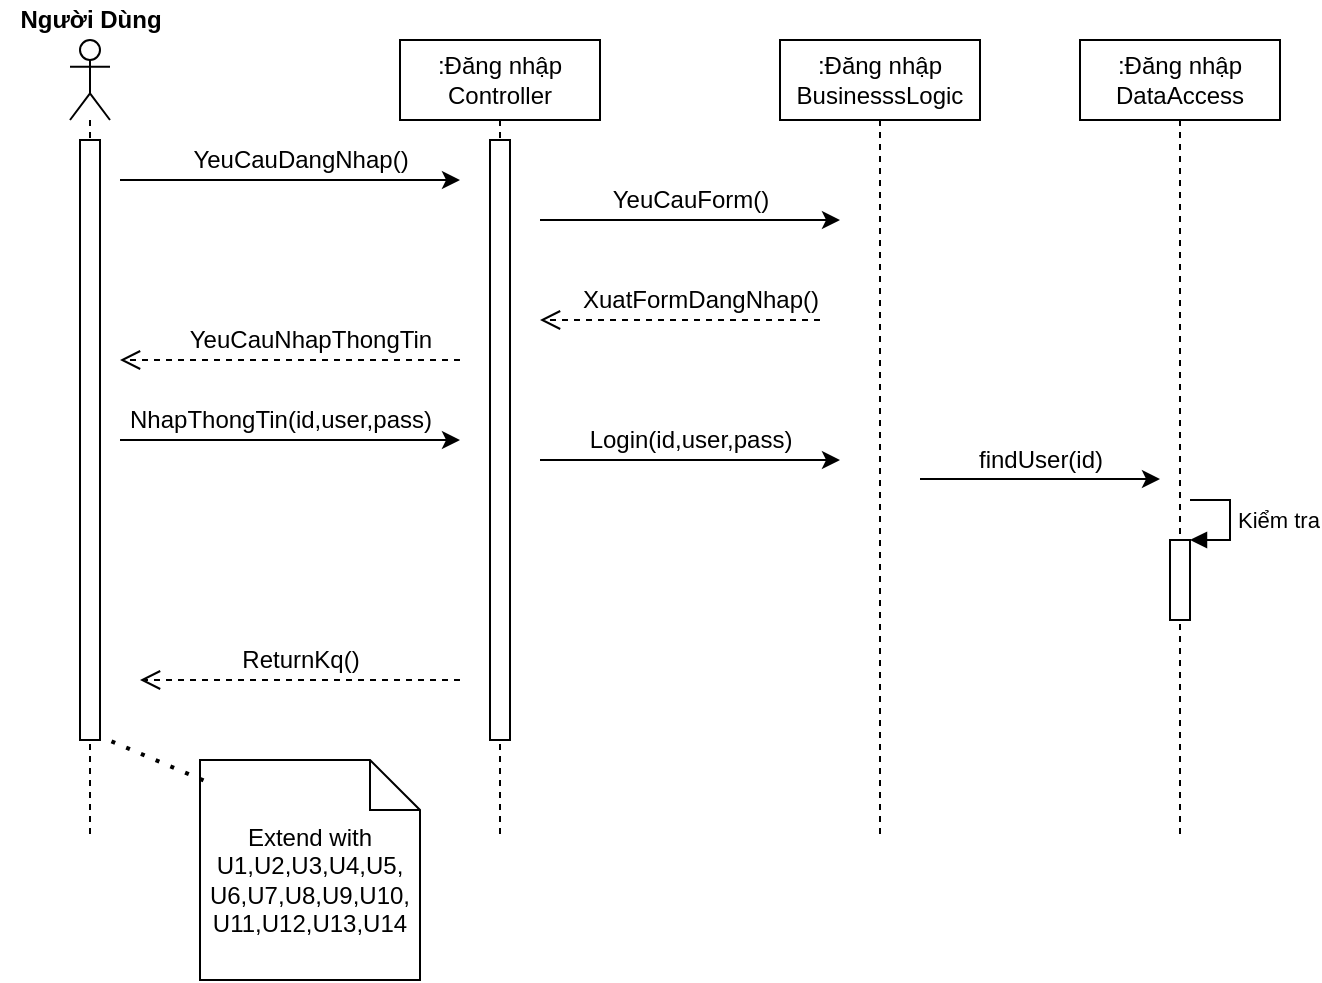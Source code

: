 <mxfile version="15.9.4" type="github">
  <diagram id="W_0u3TCXlt2y3ElXl8L4" name="Page-1">
    <mxGraphModel dx="2105" dy="547" grid="1" gridSize="10" guides="1" tooltips="1" connect="1" arrows="1" fold="1" page="1" pageScale="1" pageWidth="827" pageHeight="1169" math="0" shadow="0">
      <root>
        <mxCell id="0" />
        <mxCell id="1" parent="0" />
        <mxCell id="emeGWKnOM9Sui3QthaXl-1" value="" style="shape=umlLifeline;participant=umlActor;perimeter=lifelinePerimeter;whiteSpace=wrap;html=1;container=1;collapsible=0;recursiveResize=0;verticalAlign=top;spacingTop=36;outlineConnect=0;" parent="1" vertex="1">
          <mxGeometry x="25" y="40" width="20" height="400" as="geometry" />
        </mxCell>
        <mxCell id="emeGWKnOM9Sui3QthaXl-7" value="" style="html=1;points=[];perimeter=orthogonalPerimeter;" parent="emeGWKnOM9Sui3QthaXl-1" vertex="1">
          <mxGeometry x="5" y="50" width="10" height="300" as="geometry" />
        </mxCell>
        <mxCell id="emeGWKnOM9Sui3QthaXl-2" value="&lt;b&gt;Người Dùng&lt;/b&gt;" style="text;html=1;align=center;verticalAlign=middle;resizable=0;points=[];autosize=1;strokeColor=none;fillColor=none;" parent="1" vertex="1">
          <mxGeometry x="-10" y="20" width="90" height="20" as="geometry" />
        </mxCell>
        <mxCell id="emeGWKnOM9Sui3QthaXl-3" value=":Đăng nhập&lt;br&gt;Controller" style="shape=umlLifeline;perimeter=lifelinePerimeter;whiteSpace=wrap;html=1;container=1;collapsible=0;recursiveResize=0;outlineConnect=0;" parent="1" vertex="1">
          <mxGeometry x="190" y="40" width="100" height="400" as="geometry" />
        </mxCell>
        <mxCell id="emeGWKnOM9Sui3QthaXl-8" value="" style="html=1;points=[];perimeter=orthogonalPerimeter;" parent="emeGWKnOM9Sui3QthaXl-3" vertex="1">
          <mxGeometry x="45" y="50" width="10" height="300" as="geometry" />
        </mxCell>
        <mxCell id="emeGWKnOM9Sui3QthaXl-4" value=":Đăng nhập&lt;br&gt;BusinesssLogic" style="shape=umlLifeline;perimeter=lifelinePerimeter;whiteSpace=wrap;html=1;container=1;collapsible=0;recursiveResize=0;outlineConnect=0;" parent="1" vertex="1">
          <mxGeometry x="380" y="40" width="100" height="400" as="geometry" />
        </mxCell>
        <mxCell id="emeGWKnOM9Sui3QthaXl-5" value=":Đăng nhập&lt;br&gt;DataAccess" style="shape=umlLifeline;perimeter=lifelinePerimeter;whiteSpace=wrap;html=1;container=1;collapsible=0;recursiveResize=0;outlineConnect=0;" parent="1" vertex="1">
          <mxGeometry x="530" y="40" width="100" height="400" as="geometry" />
        </mxCell>
        <mxCell id="emeGWKnOM9Sui3QthaXl-15" value="" style="html=1;points=[];perimeter=orthogonalPerimeter;" parent="emeGWKnOM9Sui3QthaXl-5" vertex="1">
          <mxGeometry x="45" y="250" width="10" height="40" as="geometry" />
        </mxCell>
        <mxCell id="emeGWKnOM9Sui3QthaXl-16" value="Kiểm tra" style="edgeStyle=orthogonalEdgeStyle;html=1;align=left;spacingLeft=2;endArrow=block;rounded=0;entryX=1;entryY=0;" parent="emeGWKnOM9Sui3QthaXl-5" target="emeGWKnOM9Sui3QthaXl-15" edge="1">
          <mxGeometry relative="1" as="geometry">
            <mxPoint x="55" y="230" as="sourcePoint" />
            <Array as="points">
              <mxPoint x="75" y="230" />
            </Array>
          </mxGeometry>
        </mxCell>
        <mxCell id="emeGWKnOM9Sui3QthaXl-6" value="" style="endArrow=classic;html=1;rounded=0;" parent="1" edge="1">
          <mxGeometry width="50" height="50" relative="1" as="geometry">
            <mxPoint x="50" y="110" as="sourcePoint" />
            <mxPoint x="220" y="110" as="targetPoint" />
          </mxGeometry>
        </mxCell>
        <mxCell id="emeGWKnOM9Sui3QthaXl-9" value="" style="endArrow=classic;html=1;rounded=0;" parent="1" edge="1">
          <mxGeometry width="50" height="50" relative="1" as="geometry">
            <mxPoint x="260" y="130" as="sourcePoint" />
            <mxPoint x="410" y="130" as="targetPoint" />
          </mxGeometry>
        </mxCell>
        <mxCell id="emeGWKnOM9Sui3QthaXl-10" value="" style="html=1;verticalAlign=bottom;endArrow=open;dashed=1;endSize=8;rounded=0;" parent="1" edge="1">
          <mxGeometry relative="1" as="geometry">
            <mxPoint x="400" y="180" as="sourcePoint" />
            <mxPoint x="260" y="180" as="targetPoint" />
          </mxGeometry>
        </mxCell>
        <mxCell id="emeGWKnOM9Sui3QthaXl-11" value="" style="html=1;verticalAlign=bottom;endArrow=open;dashed=1;endSize=8;rounded=0;" parent="1" edge="1">
          <mxGeometry relative="1" as="geometry">
            <mxPoint x="220" y="200" as="sourcePoint" />
            <mxPoint x="50" y="200" as="targetPoint" />
          </mxGeometry>
        </mxCell>
        <mxCell id="emeGWKnOM9Sui3QthaXl-12" value="" style="endArrow=classic;html=1;rounded=0;" parent="1" edge="1">
          <mxGeometry width="50" height="50" relative="1" as="geometry">
            <mxPoint x="50" y="240" as="sourcePoint" />
            <mxPoint x="220" y="240" as="targetPoint" />
          </mxGeometry>
        </mxCell>
        <mxCell id="emeGWKnOM9Sui3QthaXl-13" value="" style="endArrow=classic;html=1;rounded=0;" parent="1" edge="1">
          <mxGeometry width="50" height="50" relative="1" as="geometry">
            <mxPoint x="260" y="250" as="sourcePoint" />
            <mxPoint x="410" y="250" as="targetPoint" />
          </mxGeometry>
        </mxCell>
        <mxCell id="emeGWKnOM9Sui3QthaXl-14" value="" style="endArrow=classic;html=1;rounded=0;" parent="1" edge="1">
          <mxGeometry width="50" height="50" relative="1" as="geometry">
            <mxPoint x="450" y="259.5" as="sourcePoint" />
            <mxPoint x="570" y="259.5" as="targetPoint" />
          </mxGeometry>
        </mxCell>
        <mxCell id="emeGWKnOM9Sui3QthaXl-20" value="YeuCauDangNhap()" style="text;html=1;align=center;verticalAlign=middle;resizable=0;points=[];autosize=1;strokeColor=none;fillColor=none;" parent="1" vertex="1">
          <mxGeometry x="80" y="90" width="120" height="20" as="geometry" />
        </mxCell>
        <mxCell id="emeGWKnOM9Sui3QthaXl-21" value="YeuCauForm()" style="text;html=1;align=center;verticalAlign=middle;resizable=0;points=[];autosize=1;strokeColor=none;fillColor=none;" parent="1" vertex="1">
          <mxGeometry x="290" y="110" width="90" height="20" as="geometry" />
        </mxCell>
        <mxCell id="emeGWKnOM9Sui3QthaXl-22" value="XuatFormDangNhap()" style="text;html=1;align=center;verticalAlign=middle;resizable=0;points=[];autosize=1;strokeColor=none;fillColor=none;" parent="1" vertex="1">
          <mxGeometry x="275" y="160" width="130" height="20" as="geometry" />
        </mxCell>
        <mxCell id="emeGWKnOM9Sui3QthaXl-23" value="YeuCauNhapThongTin" style="text;html=1;align=center;verticalAlign=middle;resizable=0;points=[];autosize=1;strokeColor=none;fillColor=none;" parent="1" vertex="1">
          <mxGeometry x="75" y="180" width="140" height="20" as="geometry" />
        </mxCell>
        <mxCell id="emeGWKnOM9Sui3QthaXl-25" value="NhapThongTin(id,user,pass)" style="text;html=1;align=center;verticalAlign=middle;resizable=0;points=[];autosize=1;strokeColor=none;fillColor=none;" parent="1" vertex="1">
          <mxGeometry x="45" y="220" width="170" height="20" as="geometry" />
        </mxCell>
        <mxCell id="emeGWKnOM9Sui3QthaXl-29" value="Login(id,user,pass)" style="text;html=1;align=center;verticalAlign=middle;resizable=0;points=[];autosize=1;strokeColor=none;fillColor=none;" parent="1" vertex="1">
          <mxGeometry x="275" y="230" width="120" height="20" as="geometry" />
        </mxCell>
        <mxCell id="emeGWKnOM9Sui3QthaXl-30" value="findUser(id)" style="text;html=1;align=center;verticalAlign=middle;resizable=0;points=[];autosize=1;strokeColor=none;fillColor=none;" parent="1" vertex="1">
          <mxGeometry x="470" y="240" width="80" height="20" as="geometry" />
        </mxCell>
        <mxCell id="emeGWKnOM9Sui3QthaXl-19" value="" style="html=1;verticalAlign=bottom;endArrow=open;dashed=1;endSize=8;rounded=0;" parent="1" edge="1">
          <mxGeometry relative="1" as="geometry">
            <mxPoint x="220" y="360" as="sourcePoint" />
            <mxPoint x="60" y="360" as="targetPoint" />
          </mxGeometry>
        </mxCell>
        <mxCell id="emeGWKnOM9Sui3QthaXl-33" value="ReturnKq()" style="text;html=1;align=center;verticalAlign=middle;resizable=0;points=[];autosize=1;strokeColor=none;fillColor=none;" parent="1" vertex="1">
          <mxGeometry x="105" y="340" width="70" height="20" as="geometry" />
        </mxCell>
        <mxCell id="emeGWKnOM9Sui3QthaXl-36" value="Extend with U1,U2,U3,U4,U5,&lt;br&gt;U6,U7,U8,U9,U10,&lt;br&gt;U11,U12,U13,U14" style="shape=note2;boundedLbl=1;whiteSpace=wrap;html=1;size=25;verticalAlign=top;align=center;" parent="1" vertex="1">
          <mxGeometry x="90" y="400" width="110" height="110" as="geometry" />
        </mxCell>
        <mxCell id="emeGWKnOM9Sui3QthaXl-38" value="" style="endArrow=none;dashed=1;html=1;dashPattern=1 3;strokeWidth=2;rounded=0;entryX=1.06;entryY=0.995;entryDx=0;entryDy=0;entryPerimeter=0;exitX=0.016;exitY=0.093;exitDx=0;exitDy=0;exitPerimeter=0;" parent="1" source="emeGWKnOM9Sui3QthaXl-36" target="emeGWKnOM9Sui3QthaXl-7" edge="1">
          <mxGeometry width="50" height="50" relative="1" as="geometry">
            <mxPoint x="50" y="480" as="sourcePoint" />
            <mxPoint x="100" y="430" as="targetPoint" />
          </mxGeometry>
        </mxCell>
      </root>
    </mxGraphModel>
  </diagram>
</mxfile>
